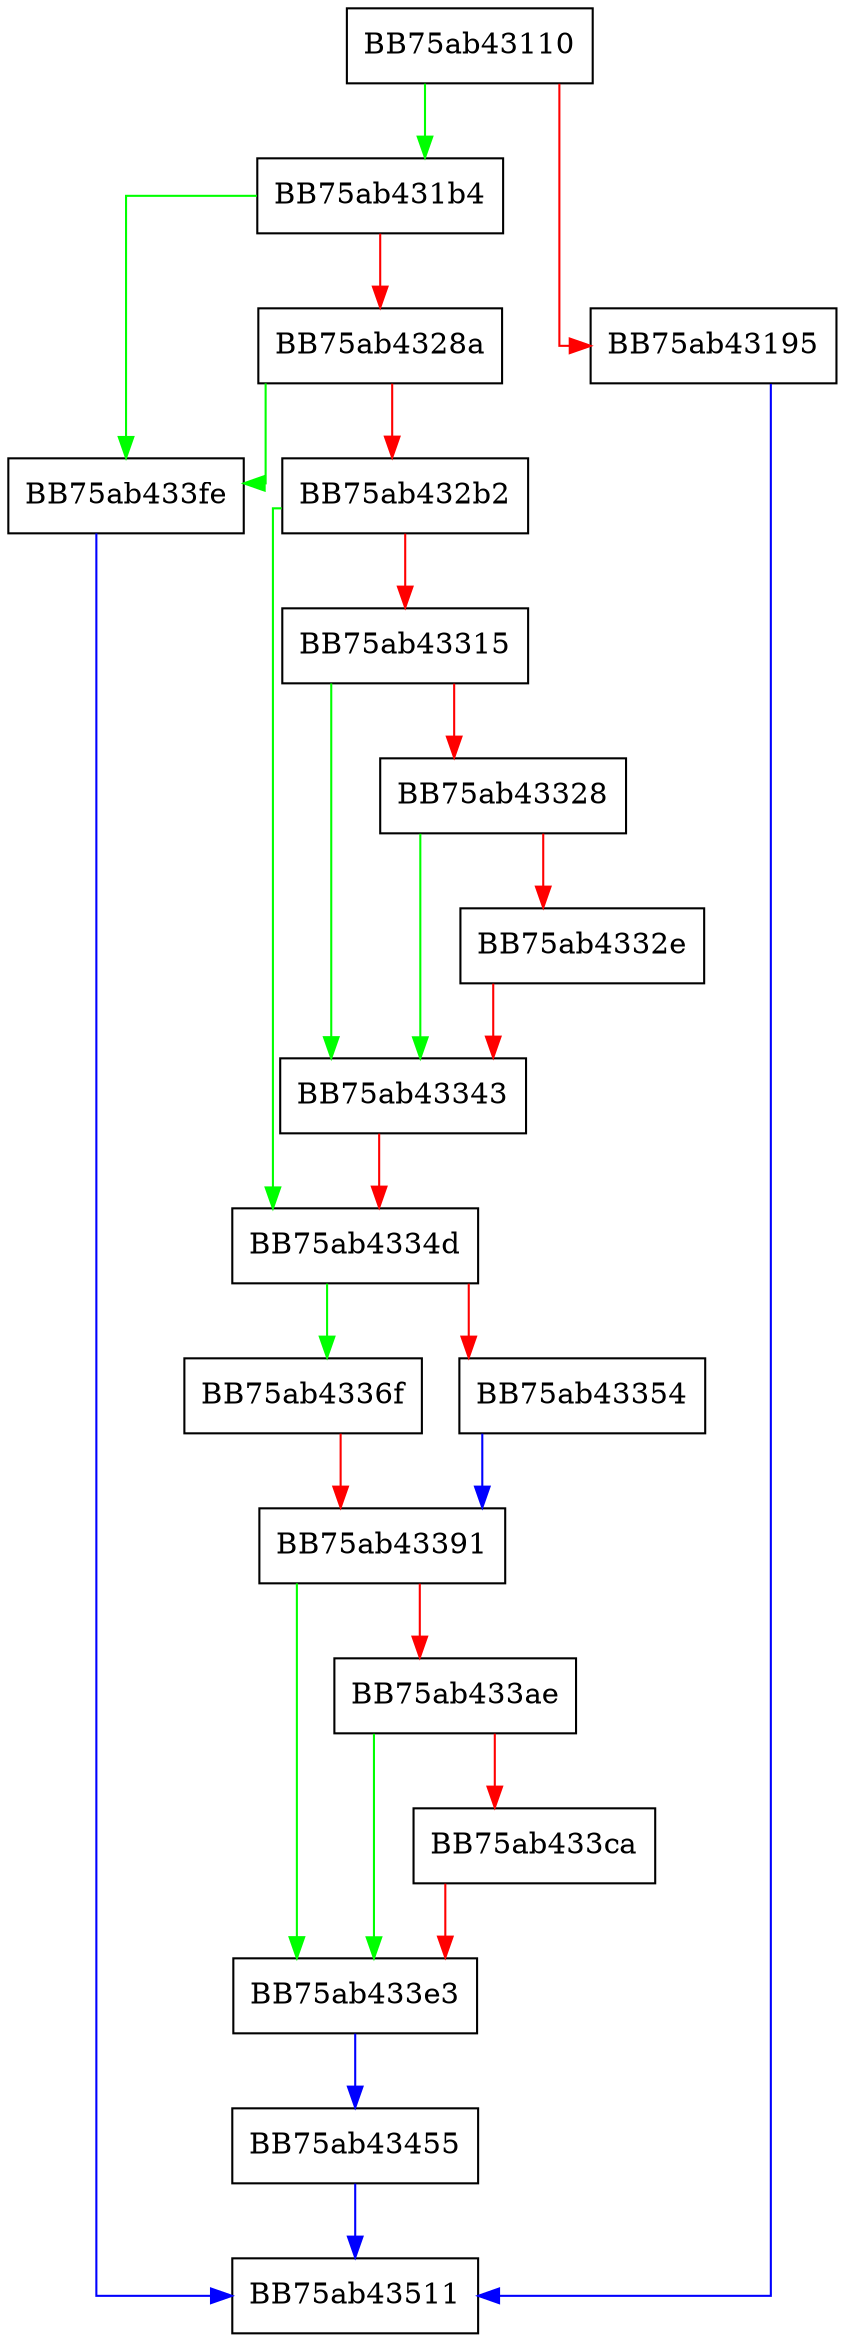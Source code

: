 digraph CreateSampleSubmission {
  node [shape="box"];
  graph [splines=ortho];
  BB75ab43110 -> BB75ab431b4 [color="green"];
  BB75ab43110 -> BB75ab43195 [color="red"];
  BB75ab43195 -> BB75ab43511 [color="blue"];
  BB75ab431b4 -> BB75ab433fe [color="green"];
  BB75ab431b4 -> BB75ab4328a [color="red"];
  BB75ab4328a -> BB75ab433fe [color="green"];
  BB75ab4328a -> BB75ab432b2 [color="red"];
  BB75ab432b2 -> BB75ab4334d [color="green"];
  BB75ab432b2 -> BB75ab43315 [color="red"];
  BB75ab43315 -> BB75ab43343 [color="green"];
  BB75ab43315 -> BB75ab43328 [color="red"];
  BB75ab43328 -> BB75ab43343 [color="green"];
  BB75ab43328 -> BB75ab4332e [color="red"];
  BB75ab4332e -> BB75ab43343 [color="red"];
  BB75ab43343 -> BB75ab4334d [color="red"];
  BB75ab4334d -> BB75ab4336f [color="green"];
  BB75ab4334d -> BB75ab43354 [color="red"];
  BB75ab43354 -> BB75ab43391 [color="blue"];
  BB75ab4336f -> BB75ab43391 [color="red"];
  BB75ab43391 -> BB75ab433e3 [color="green"];
  BB75ab43391 -> BB75ab433ae [color="red"];
  BB75ab433ae -> BB75ab433e3 [color="green"];
  BB75ab433ae -> BB75ab433ca [color="red"];
  BB75ab433ca -> BB75ab433e3 [color="red"];
  BB75ab433e3 -> BB75ab43455 [color="blue"];
  BB75ab433fe -> BB75ab43511 [color="blue"];
  BB75ab43455 -> BB75ab43511 [color="blue"];
}